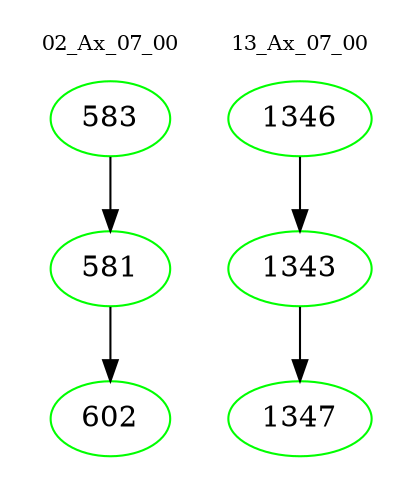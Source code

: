 digraph{
subgraph cluster_0 {
color = white
label = "02_Ax_07_00";
fontsize=10;
T0_583 [label="583", color="green"]
T0_583 -> T0_581 [color="black"]
T0_581 [label="581", color="green"]
T0_581 -> T0_602 [color="black"]
T0_602 [label="602", color="green"]
}
subgraph cluster_1 {
color = white
label = "13_Ax_07_00";
fontsize=10;
T1_1346 [label="1346", color="green"]
T1_1346 -> T1_1343 [color="black"]
T1_1343 [label="1343", color="green"]
T1_1343 -> T1_1347 [color="black"]
T1_1347 [label="1347", color="green"]
}
}
